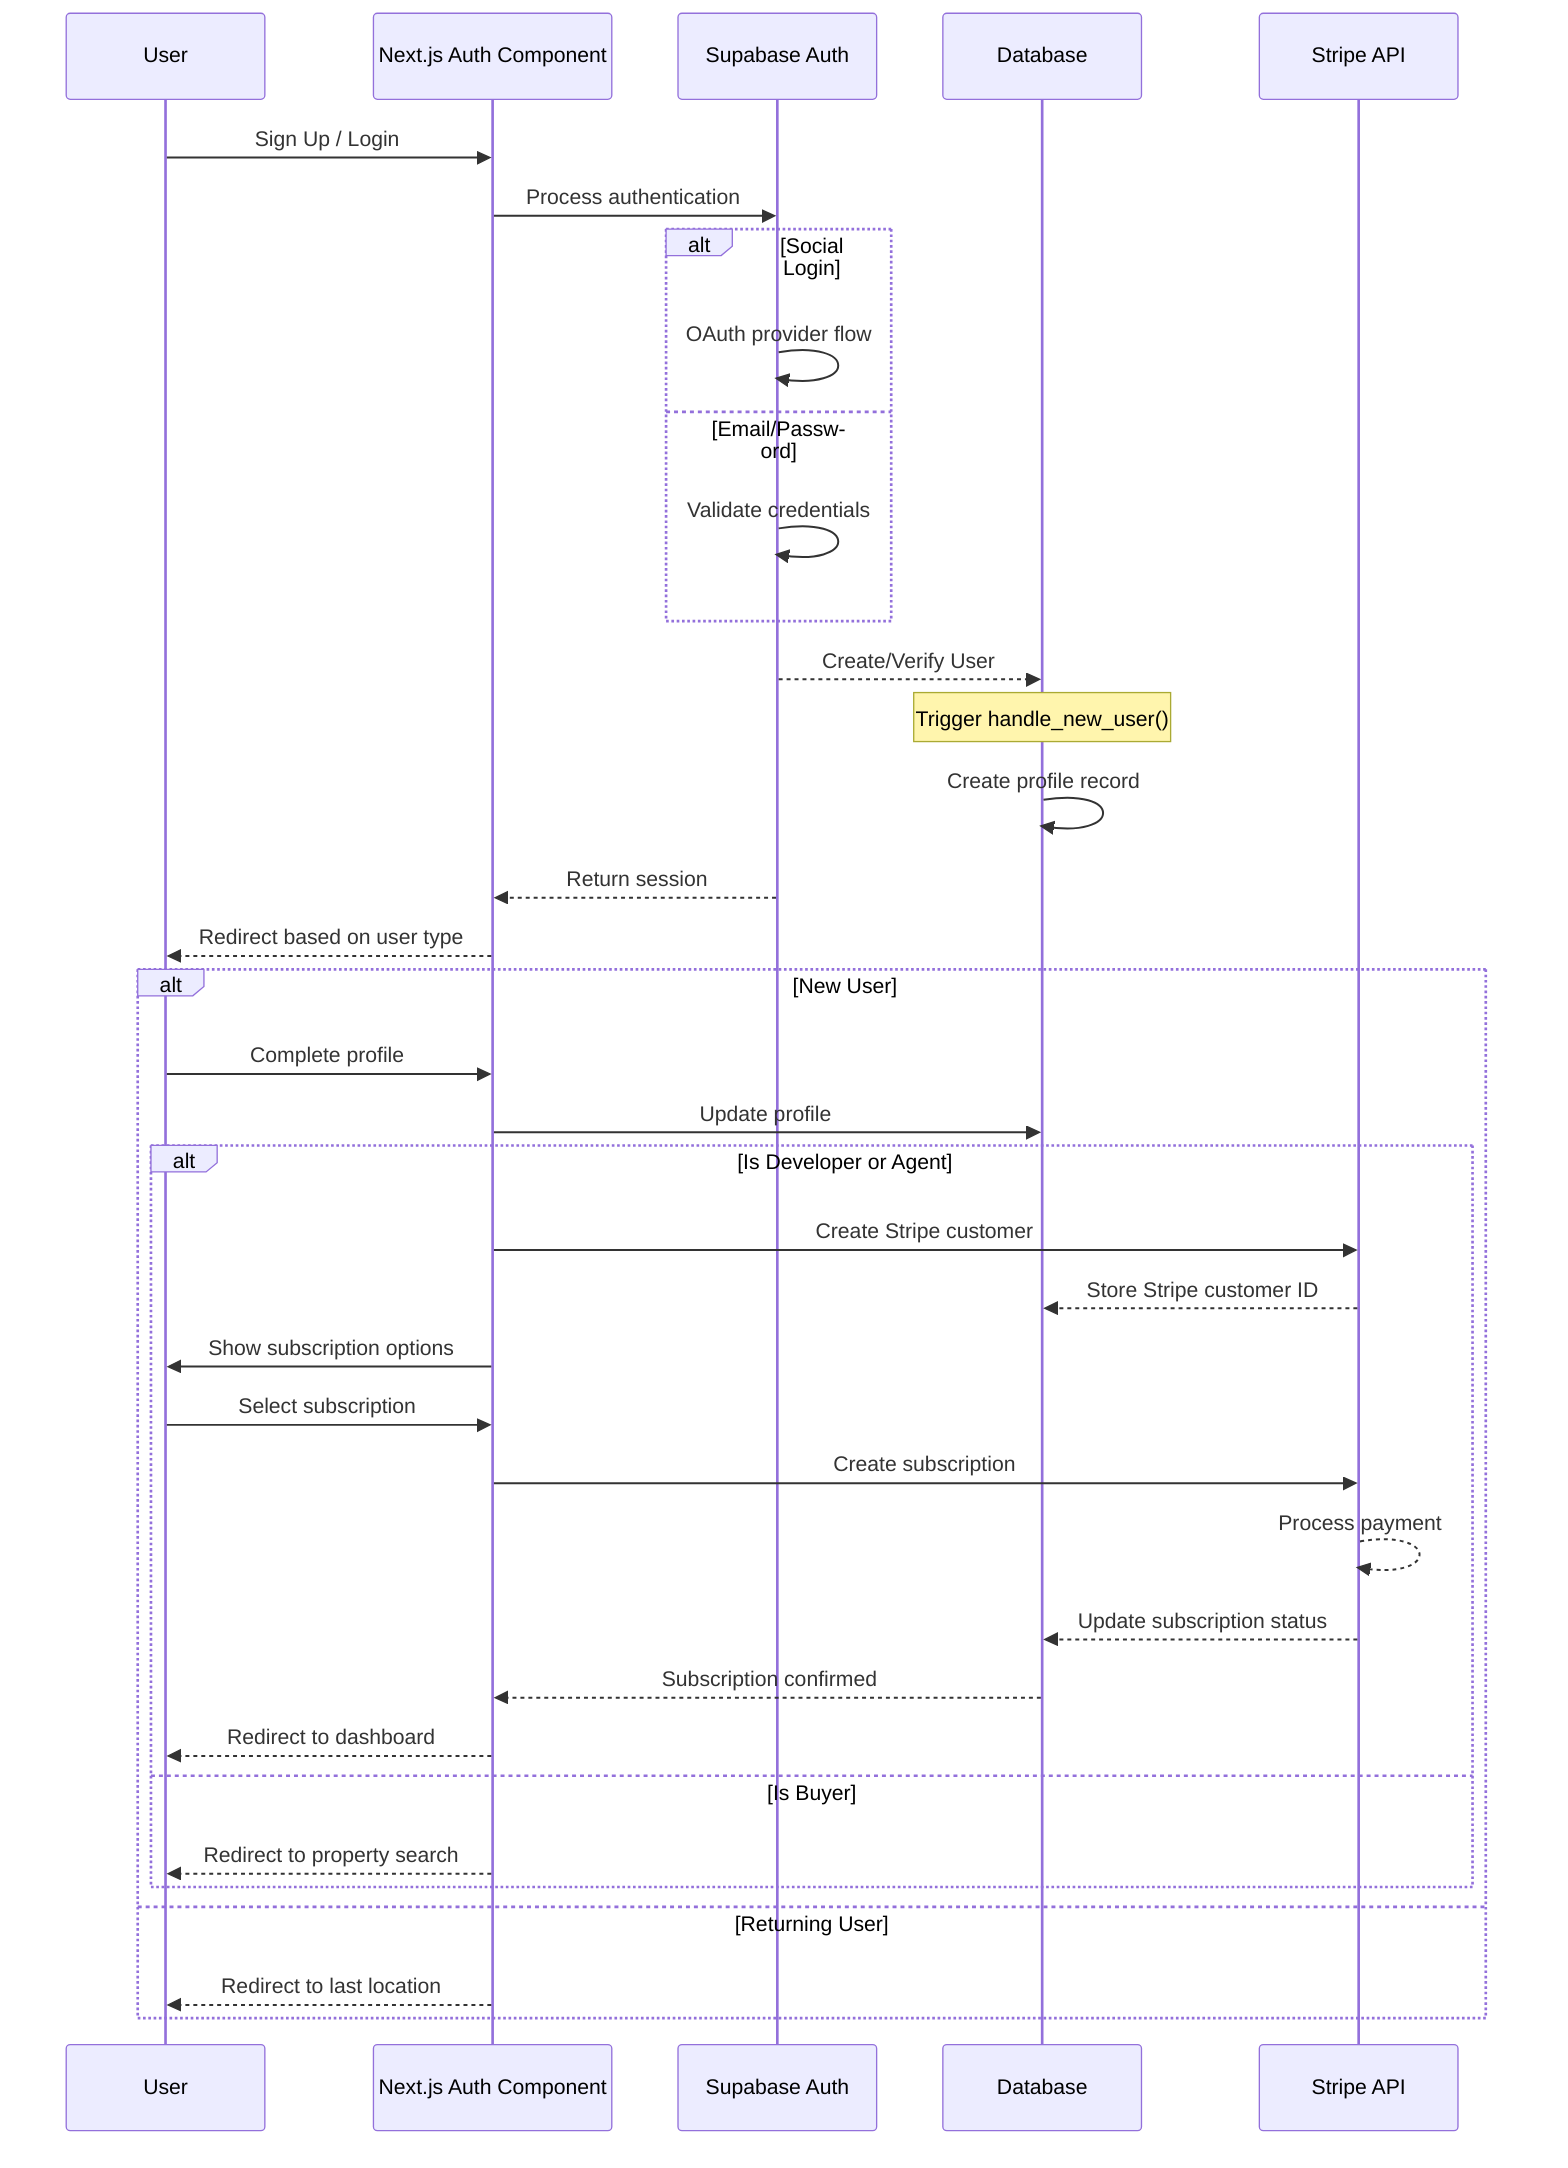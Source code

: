 sequenceDiagram
    participant User
    participant NextAuth as Next.js Auth Component
    participant SupabaseAuth as Supabase Auth
    participant DB as Database
    participant Stripe as Stripe API
    
    User->>NextAuth: Sign Up / Login
    NextAuth->>SupabaseAuth: Process authentication
    
    alt Social Login
        SupabaseAuth->>SupabaseAuth: OAuth provider flow
    else Email/Password
        SupabaseAuth->>SupabaseAuth: Validate credentials
    end
    
    SupabaseAuth-->>DB: Create/Verify User
    
    Note over DB: Trigger handle_new_user()
    DB->>DB: Create profile record
    
    SupabaseAuth-->>NextAuth: Return session
    NextAuth-->>User: Redirect based on user type
    
    alt New User
        User->>NextAuth: Complete profile
        NextAuth->>DB: Update profile
        
        alt Is Developer or Agent
            NextAuth->>Stripe: Create Stripe customer
            Stripe-->>DB: Store Stripe customer ID
            NextAuth->>User: Show subscription options
            User->>NextAuth: Select subscription
            NextAuth->>Stripe: Create subscription
            Stripe-->>Stripe: Process payment
            Stripe-->>DB: Update subscription status
            DB-->>NextAuth: Subscription confirmed
            NextAuth-->>User: Redirect to dashboard
        else Is Buyer
            NextAuth-->>User: Redirect to property search
        end
    else Returning User
        NextAuth-->>User: Redirect to last location
    end